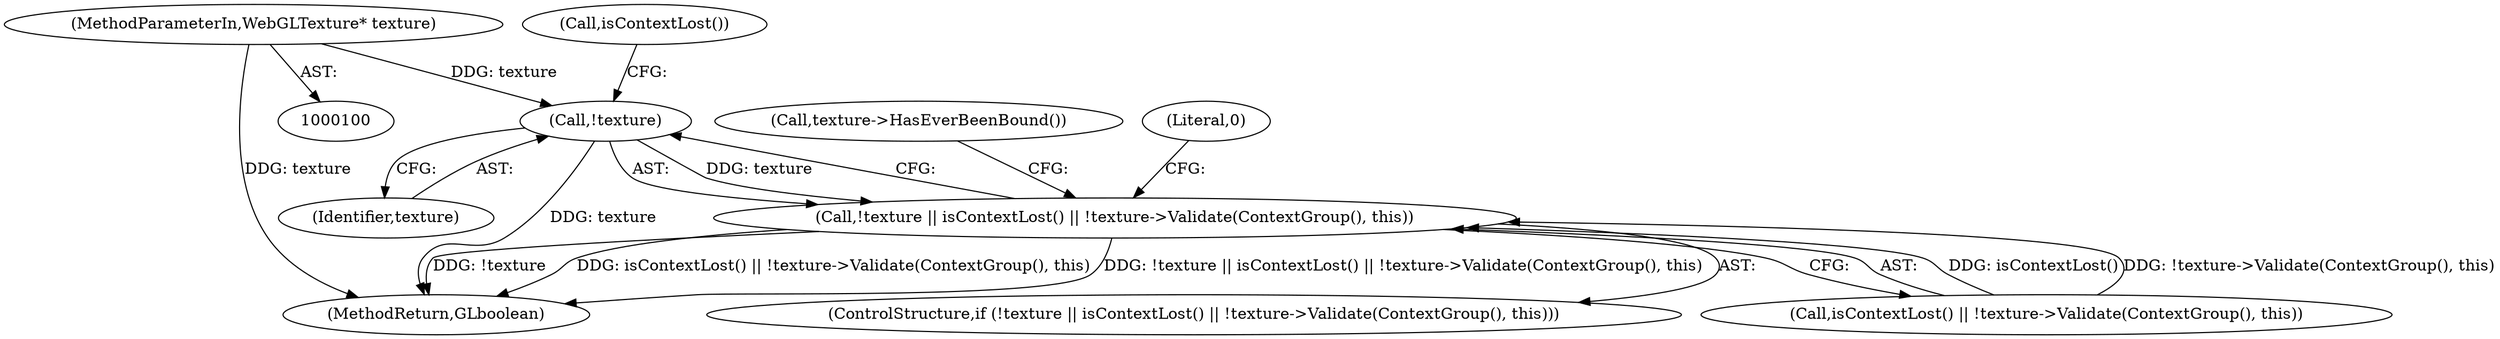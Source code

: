 digraph "0_Chrome_98095c718d7580b5d6715e5bfd8698234ecb4470_10@pointer" {
"1000101" [label="(MethodParameterIn,WebGLTexture* texture)"];
"1000105" [label="(Call,!texture)"];
"1000104" [label="(Call,!texture || isContextLost() || !texture->Validate(ContextGroup(), this))"];
"1000117" [label="(Call,texture->HasEverBeenBound())"];
"1000108" [label="(Call,isContextLost())"];
"1000114" [label="(Literal,0)"];
"1000106" [label="(Identifier,texture)"];
"1000127" [label="(MethodReturn,GLboolean)"];
"1000103" [label="(ControlStructure,if (!texture || isContextLost() || !texture->Validate(ContextGroup(), this)))"];
"1000105" [label="(Call,!texture)"];
"1000104" [label="(Call,!texture || isContextLost() || !texture->Validate(ContextGroup(), this))"];
"1000101" [label="(MethodParameterIn,WebGLTexture* texture)"];
"1000107" [label="(Call,isContextLost() || !texture->Validate(ContextGroup(), this))"];
"1000101" -> "1000100"  [label="AST: "];
"1000101" -> "1000127"  [label="DDG: texture"];
"1000101" -> "1000105"  [label="DDG: texture"];
"1000105" -> "1000104"  [label="AST: "];
"1000105" -> "1000106"  [label="CFG: "];
"1000106" -> "1000105"  [label="AST: "];
"1000108" -> "1000105"  [label="CFG: "];
"1000104" -> "1000105"  [label="CFG: "];
"1000105" -> "1000127"  [label="DDG: texture"];
"1000105" -> "1000104"  [label="DDG: texture"];
"1000104" -> "1000103"  [label="AST: "];
"1000104" -> "1000107"  [label="CFG: "];
"1000107" -> "1000104"  [label="AST: "];
"1000114" -> "1000104"  [label="CFG: "];
"1000117" -> "1000104"  [label="CFG: "];
"1000104" -> "1000127"  [label="DDG: isContextLost() || !texture->Validate(ContextGroup(), this)"];
"1000104" -> "1000127"  [label="DDG: !texture || isContextLost() || !texture->Validate(ContextGroup(), this)"];
"1000104" -> "1000127"  [label="DDG: !texture"];
"1000107" -> "1000104"  [label="DDG: isContextLost()"];
"1000107" -> "1000104"  [label="DDG: !texture->Validate(ContextGroup(), this)"];
}

